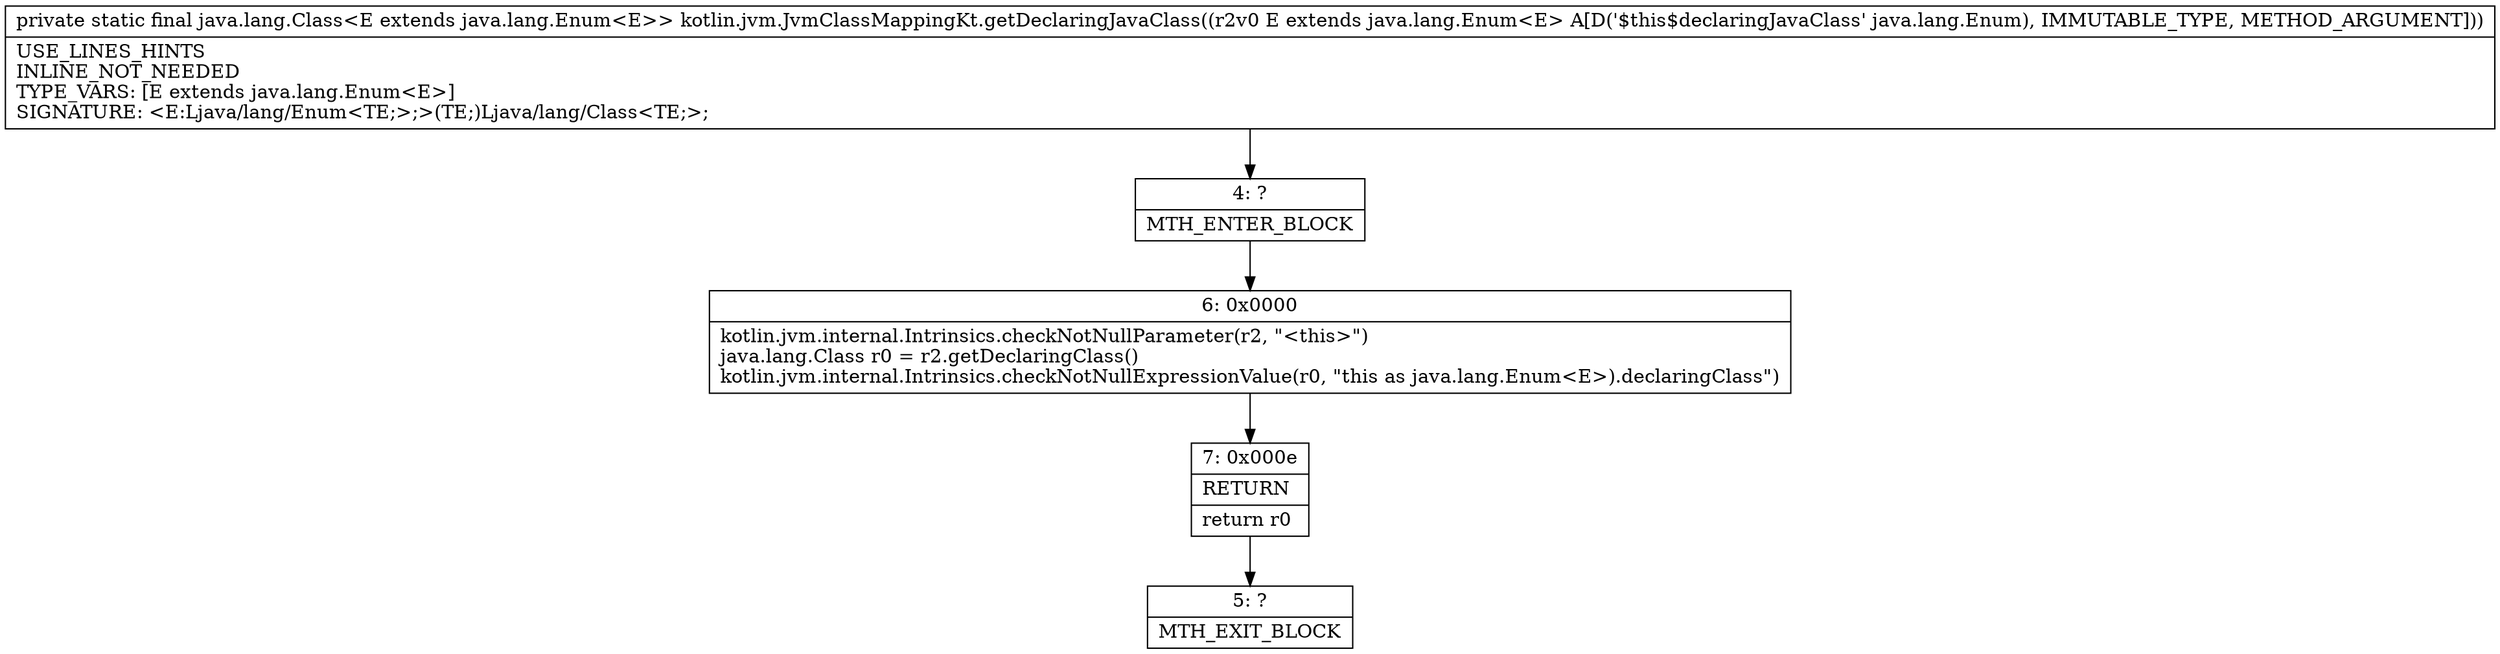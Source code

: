 digraph "CFG forkotlin.jvm.JvmClassMappingKt.getDeclaringJavaClass(Ljava\/lang\/Enum;)Ljava\/lang\/Class;" {
Node_4 [shape=record,label="{4\:\ ?|MTH_ENTER_BLOCK\l}"];
Node_6 [shape=record,label="{6\:\ 0x0000|kotlin.jvm.internal.Intrinsics.checkNotNullParameter(r2, \"\<this\>\")\ljava.lang.Class r0 = r2.getDeclaringClass()\lkotlin.jvm.internal.Intrinsics.checkNotNullExpressionValue(r0, \"this as java.lang.Enum\<E\>).declaringClass\")\l}"];
Node_7 [shape=record,label="{7\:\ 0x000e|RETURN\l|return r0\l}"];
Node_5 [shape=record,label="{5\:\ ?|MTH_EXIT_BLOCK\l}"];
MethodNode[shape=record,label="{private static final java.lang.Class\<E extends java.lang.Enum\<E\>\> kotlin.jvm.JvmClassMappingKt.getDeclaringJavaClass((r2v0 E extends java.lang.Enum\<E\> A[D('$this$declaringJavaClass' java.lang.Enum), IMMUTABLE_TYPE, METHOD_ARGUMENT]))  | USE_LINES_HINTS\lINLINE_NOT_NEEDED\lTYPE_VARS: [E extends java.lang.Enum\<E\>]\lSIGNATURE: \<E:Ljava\/lang\/Enum\<TE;\>;\>(TE;)Ljava\/lang\/Class\<TE;\>;\l}"];
MethodNode -> Node_4;Node_4 -> Node_6;
Node_6 -> Node_7;
Node_7 -> Node_5;
}

